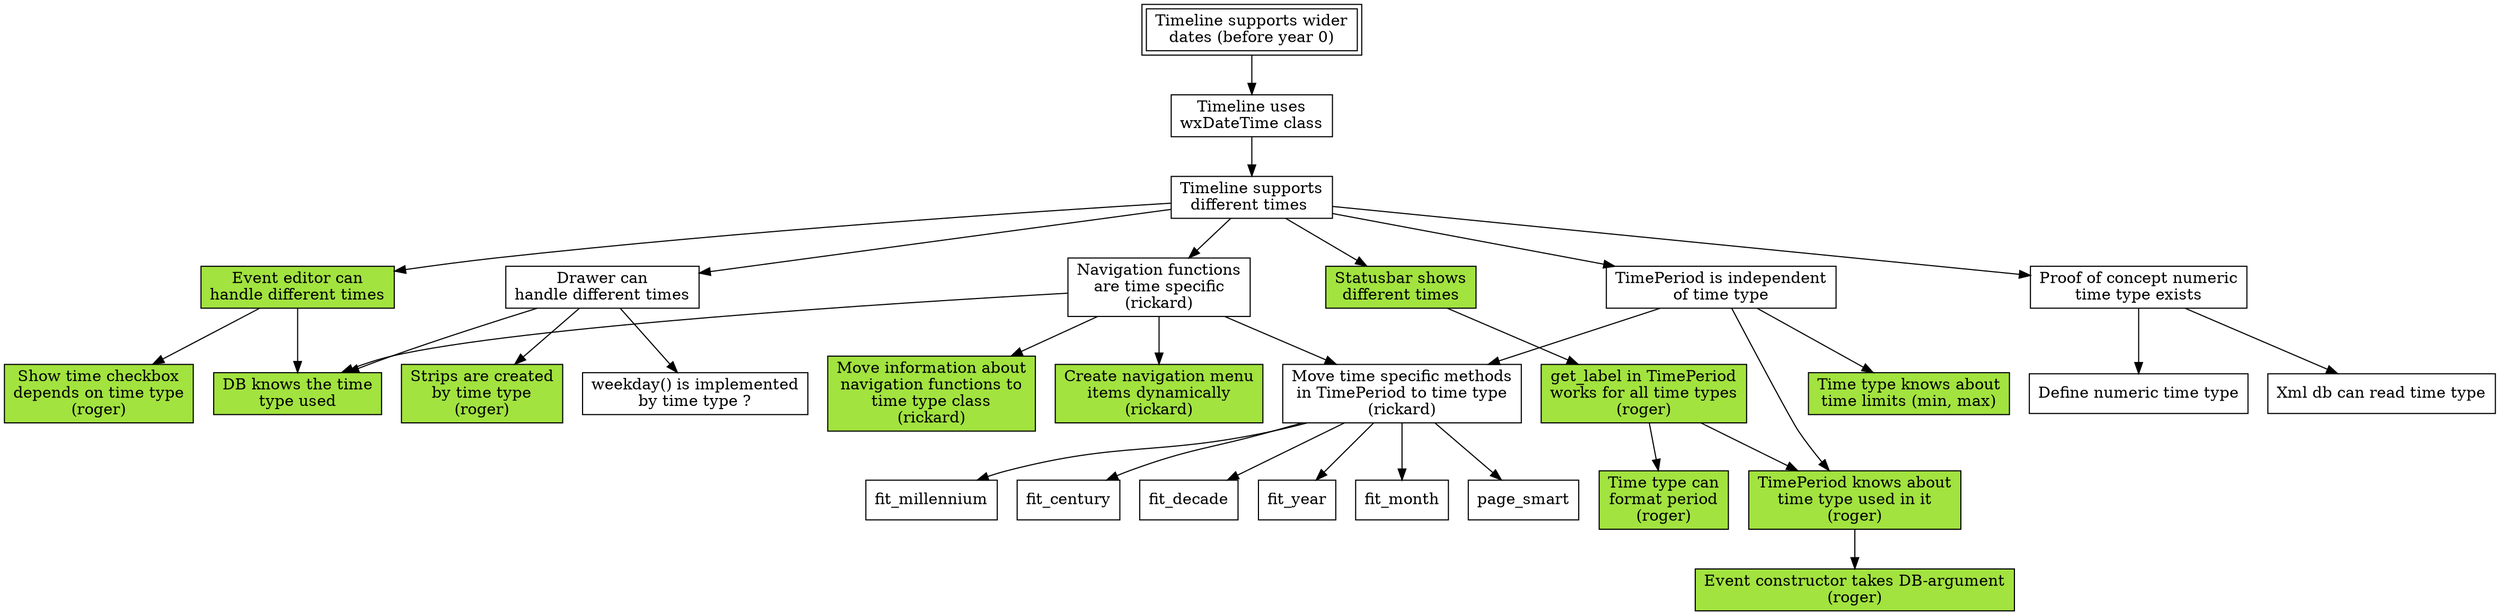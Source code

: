 digraph mikado
{
    node [shape=box];

    wider_dates [label="Timeline supports wider\ndates (before year 0)"];
    wider_dates [peripheries=2];
        wider_dates -> switch_to_wx_time;

    switch_to_wx_time [label="Timeline uses\nwxDateTime class"];
        switch_to_wx_time -> different_time;

    different_time [label="Timeline supports\ndifferent times "];
        different_time -> event_editor;
        different_time -> drawer;
        different_time -> navigation;
        different_time -> status_bar;
        different_time -> time_period_independent;
        different_time -> numeric_time_type;

    numeric_time_type [label="Proof of concept numeric\ntime type exists"];
        numeric_time_type -> define_numeric_time_type;
        numeric_time_type -> db_reads_time_type;

    time_period_independent [label="TimePeriod is independent\nof time type"];
        time_period_independent -> time_period_knows_type;
        time_period_independent -> time_period;
        time_period_independent -> time_limits_in_time_type;

    event_editor [label="Event editor can\nhandle different times"];
    event_editor [style=filled,fillcolor="#A2E33F"];
        event_editor -> show_time;
        event_editor -> db_has_type_info;

    drawer [label="Drawer can\nhandle different times"];
        drawer -> db_has_type_info;
        drawer -> strips_in_time_type;
	drawer -> weekday_in_time_type;
	
    navigation [label="Navigation functions\nare time specific\n(rickard)"];
        navigation -> db_has_type_info;
        navigation -> move_nav_to_time_type;
        navigation -> create_menu_items_dynamically;
        navigation -> time_period;

    time_period [label="Move time specific methods\nin TimePeriod to time type\n(rickard)"];
        time_period -> fit_millennium;
        time_period -> fit_century;
        time_period -> fit_decade;
        time_period -> fit_year;
        time_period -> fit_month;
        time_period -> page_smart;

    status_bar [label="Statusbar shows\ndifferent times"];
    status_bar [style=filled,fillcolor="#A2E33F"];
        status_bar -> get_label;
        get_label -> time_period_knows_type;

    get_label [label="get_label in TimePeriod\nworks for all time types\n(roger)"];
    get_label [style=filled,fillcolor="#A2E33F"];
        get_label -> type_format;

    time_period_knows_type [label="TimePeriod knows about\ntime type used in it\n(roger)"];
    time_period_knows_type [style=filled,fillcolor="#A2E33F"];
	time_period_knows_type -> event_constructor;

    // Leaves

    define_numeric_time_type [label="Define numeric time type"];

    db_reads_time_type [label="Xml db can read time type"];

    show_time [label="Show time checkbox\ndepends on time type\n(roger)"];
    show_time [style=filled,fillcolor="#A2E33F"];

    db_has_type_info [label="DB knows the time\ntype used"];
    db_has_type_info [style=filled,fillcolor="#A2E33F"];

    move_nav_to_time_type [label="Move information about\nnavigation functions to\ntime type class\n(rickard)"];
    move_nav_to_time_type [style=filled,fillcolor="#A2E33F"];

    create_menu_items_dynamically [label="Create navigation menu\nitems dynamically\n(rickard)"];
    create_menu_items_dynamically [style=filled,fillcolor="#A2E33F"];

    type_format [label="Time type can\nformat period\n(roger)"];
    type_format [style=filled,fillcolor="#A2E33F"];
    
    event_constructor [label="Event constructor takes DB-argument\n(roger)"];
    event_constructor [style=filled,fillcolor="#A2E33F"];

    strips_in_time_type [label="Strips are created\nby time type\n(roger)"];
    strips_in_time_type [style=filled,fillcolor="#A2E33F"];

    time_limits_in_time_type [label="Time type knows about\ntime limits (min, max)"];
    time_limits_in_time_type [style=filled,fillcolor="#A2E33F"];
    
    weekday_in_time_type [label="weekday() is implemented\nby time type ?"]
}
